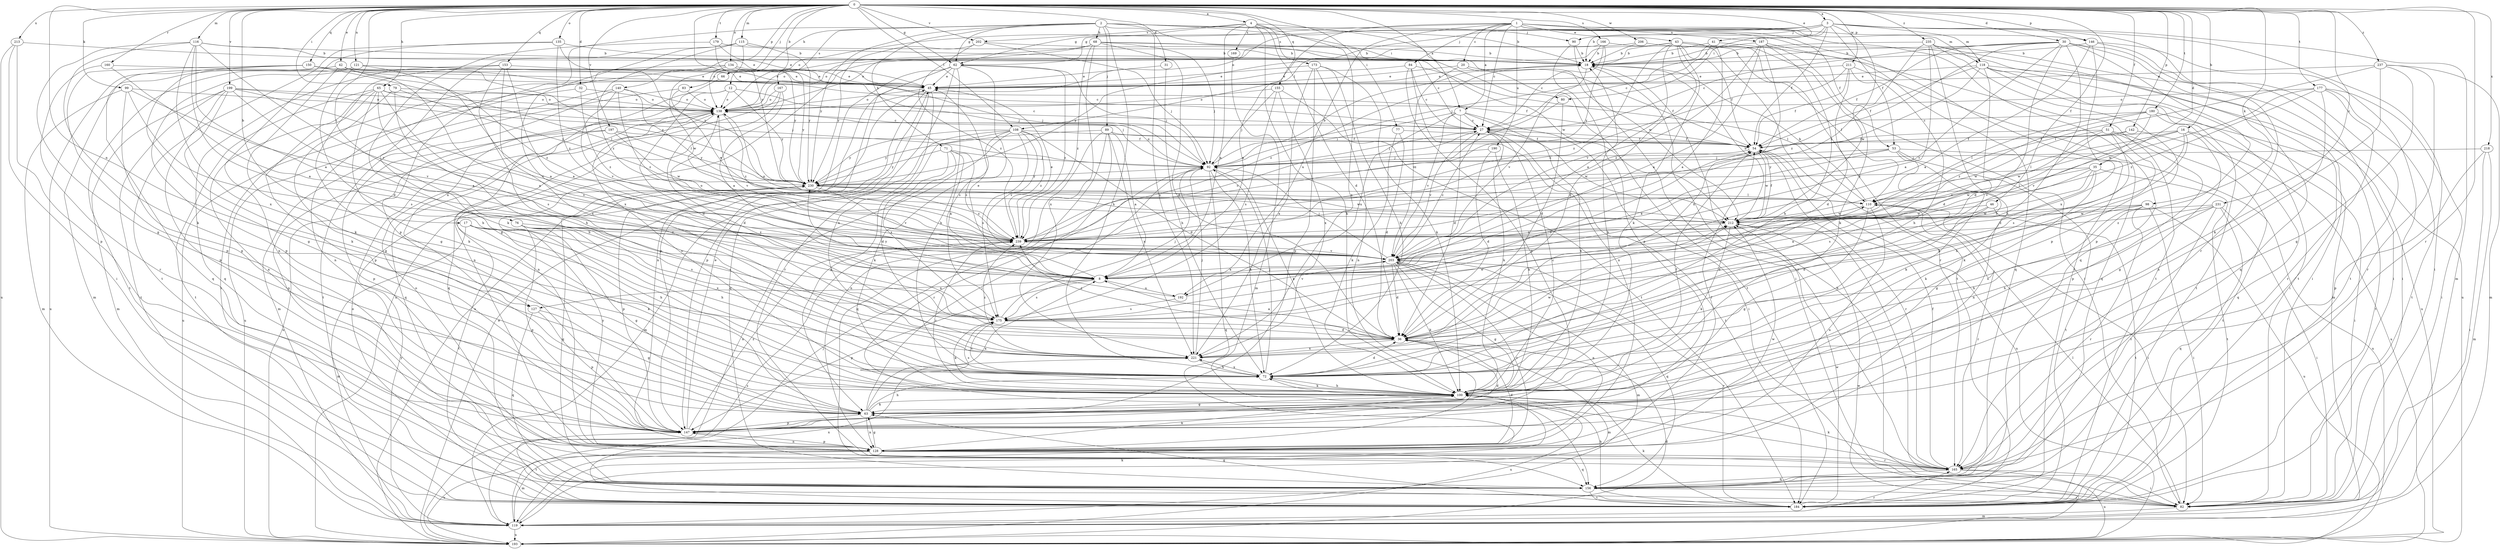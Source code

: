 strict digraph  {
0;
1;
2;
3;
4;
7;
8;
12;
16;
17;
18;
20;
27;
30;
31;
32;
35;
36;
41;
42;
43;
45;
46;
51;
53;
54;
62;
63;
65;
66;
68;
71;
72;
76;
77;
79;
80;
82;
83;
84;
89;
90;
92;
98;
99;
100;
108;
110;
115;
116;
118;
119;
121;
127;
128;
134;
135;
138;
140;
142;
146;
147;
150;
153;
155;
156;
160;
165;
166;
167;
169;
173;
175;
177;
179;
180;
184;
187;
190;
192;
193;
197;
199;
202;
203;
206;
211;
212;
213;
218;
221;
230;
231;
235;
237;
239;
0 -> 3  [label=a];
0 -> 4  [label=a];
0 -> 7  [label=a];
0 -> 12  [label=b];
0 -> 16  [label=b];
0 -> 17  [label=b];
0 -> 30  [label=d];
0 -> 31  [label=d];
0 -> 32  [label=d];
0 -> 35  [label=d];
0 -> 41  [label=e];
0 -> 42  [label=e];
0 -> 46  [label=f];
0 -> 51  [label=f];
0 -> 62  [label=g];
0 -> 65  [label=h];
0 -> 76  [label=i];
0 -> 77  [label=i];
0 -> 79  [label=i];
0 -> 83  [label=j];
0 -> 98  [label=k];
0 -> 99  [label=k];
0 -> 108  [label=l];
0 -> 115  [label=m];
0 -> 116  [label=m];
0 -> 121  [label=n];
0 -> 127  [label=n];
0 -> 134  [label=o];
0 -> 135  [label=o];
0 -> 140  [label=p];
0 -> 142  [label=p];
0 -> 146  [label=p];
0 -> 150  [label=q];
0 -> 153  [label=q];
0 -> 155  [label=q];
0 -> 160  [label=r];
0 -> 165  [label=r];
0 -> 166  [label=s];
0 -> 177  [label=t];
0 -> 179  [label=t];
0 -> 180  [label=t];
0 -> 197  [label=v];
0 -> 199  [label=v];
0 -> 202  [label=v];
0 -> 206  [label=w];
0 -> 211  [label=w];
0 -> 213  [label=x];
0 -> 218  [label=x];
0 -> 230  [label=y];
0 -> 231  [label=z];
0 -> 235  [label=z];
0 -> 237  [label=z];
1 -> 7  [label=a];
1 -> 8  [label=a];
1 -> 20  [label=c];
1 -> 27  [label=c];
1 -> 43  [label=e];
1 -> 53  [label=f];
1 -> 84  [label=j];
1 -> 118  [label=m];
1 -> 138  [label=o];
1 -> 146  [label=p];
1 -> 156  [label=q];
1 -> 184  [label=t];
1 -> 187  [label=u];
1 -> 190  [label=u];
1 -> 192  [label=u];
2 -> 18  [label=b];
2 -> 62  [label=g];
2 -> 66  [label=h];
2 -> 68  [label=h];
2 -> 71  [label=h];
2 -> 72  [label=h];
2 -> 80  [label=i];
2 -> 89  [label=j];
2 -> 90  [label=j];
2 -> 147  [label=p];
2 -> 167  [label=s];
2 -> 212  [label=w];
2 -> 221  [label=x];
2 -> 230  [label=y];
3 -> 18  [label=b];
3 -> 53  [label=f];
3 -> 54  [label=f];
3 -> 62  [label=g];
3 -> 80  [label=i];
3 -> 82  [label=i];
3 -> 90  [label=j];
3 -> 108  [label=l];
3 -> 118  [label=m];
3 -> 119  [label=m];
3 -> 138  [label=o];
3 -> 165  [label=r];
3 -> 239  [label=z];
4 -> 8  [label=a];
4 -> 36  [label=d];
4 -> 62  [label=g];
4 -> 100  [label=k];
4 -> 169  [label=s];
4 -> 173  [label=s];
4 -> 202  [label=v];
4 -> 212  [label=w];
4 -> 221  [label=x];
7 -> 27  [label=c];
7 -> 36  [label=d];
7 -> 82  [label=i];
7 -> 92  [label=j];
7 -> 100  [label=k];
7 -> 192  [label=u];
7 -> 203  [label=v];
8 -> 45  [label=e];
8 -> 127  [label=n];
8 -> 147  [label=p];
8 -> 175  [label=s];
8 -> 192  [label=u];
12 -> 27  [label=c];
12 -> 36  [label=d];
12 -> 127  [label=n];
12 -> 138  [label=o];
12 -> 230  [label=y];
16 -> 54  [label=f];
16 -> 63  [label=g];
16 -> 72  [label=h];
16 -> 82  [label=i];
16 -> 110  [label=l];
16 -> 175  [label=s];
16 -> 212  [label=w];
17 -> 72  [label=h];
17 -> 100  [label=k];
17 -> 119  [label=m];
17 -> 175  [label=s];
17 -> 239  [label=z];
18 -> 45  [label=e];
18 -> 165  [label=r];
18 -> 203  [label=v];
18 -> 239  [label=z];
20 -> 45  [label=e];
20 -> 54  [label=f];
20 -> 184  [label=t];
20 -> 203  [label=v];
27 -> 54  [label=f];
27 -> 92  [label=j];
27 -> 100  [label=k];
27 -> 184  [label=t];
27 -> 203  [label=v];
27 -> 212  [label=w];
30 -> 18  [label=b];
30 -> 27  [label=c];
30 -> 36  [label=d];
30 -> 54  [label=f];
30 -> 72  [label=h];
30 -> 82  [label=i];
30 -> 147  [label=p];
30 -> 156  [label=q];
30 -> 203  [label=v];
30 -> 239  [label=z];
31 -> 45  [label=e];
31 -> 72  [label=h];
32 -> 138  [label=o];
32 -> 193  [label=u];
32 -> 239  [label=z];
35 -> 63  [label=g];
35 -> 100  [label=k];
35 -> 110  [label=l];
35 -> 175  [label=s];
35 -> 184  [label=t];
35 -> 212  [label=w];
35 -> 230  [label=y];
36 -> 8  [label=a];
36 -> 110  [label=l];
36 -> 119  [label=m];
36 -> 221  [label=x];
36 -> 239  [label=z];
41 -> 8  [label=a];
41 -> 18  [label=b];
41 -> 27  [label=c];
41 -> 92  [label=j];
41 -> 184  [label=t];
42 -> 45  [label=e];
42 -> 92  [label=j];
42 -> 100  [label=k];
42 -> 119  [label=m];
42 -> 175  [label=s];
42 -> 193  [label=u];
42 -> 230  [label=y];
42 -> 239  [label=z];
43 -> 8  [label=a];
43 -> 18  [label=b];
43 -> 36  [label=d];
43 -> 54  [label=f];
43 -> 82  [label=i];
43 -> 100  [label=k];
43 -> 165  [label=r];
43 -> 184  [label=t];
43 -> 230  [label=y];
43 -> 239  [label=z];
45 -> 138  [label=o];
45 -> 147  [label=p];
45 -> 156  [label=q];
45 -> 221  [label=x];
46 -> 8  [label=a];
46 -> 36  [label=d];
46 -> 184  [label=t];
46 -> 212  [label=w];
51 -> 54  [label=f];
51 -> 72  [label=h];
51 -> 100  [label=k];
51 -> 147  [label=p];
51 -> 184  [label=t];
51 -> 203  [label=v];
51 -> 212  [label=w];
53 -> 8  [label=a];
53 -> 92  [label=j];
53 -> 100  [label=k];
53 -> 128  [label=n];
53 -> 184  [label=t];
53 -> 193  [label=u];
53 -> 230  [label=y];
54 -> 92  [label=j];
54 -> 165  [label=r];
54 -> 193  [label=u];
54 -> 212  [label=w];
62 -> 45  [label=e];
62 -> 72  [label=h];
62 -> 92  [label=j];
62 -> 128  [label=n];
62 -> 147  [label=p];
62 -> 165  [label=r];
62 -> 175  [label=s];
62 -> 193  [label=u];
62 -> 239  [label=z];
63 -> 8  [label=a];
63 -> 72  [label=h];
63 -> 92  [label=j];
63 -> 100  [label=k];
63 -> 128  [label=n];
63 -> 147  [label=p];
65 -> 8  [label=a];
65 -> 72  [label=h];
65 -> 92  [label=j];
65 -> 100  [label=k];
65 -> 128  [label=n];
65 -> 138  [label=o];
65 -> 147  [label=p];
65 -> 184  [label=t];
66 -> 128  [label=n];
68 -> 18  [label=b];
68 -> 27  [label=c];
68 -> 36  [label=d];
68 -> 92  [label=j];
68 -> 138  [label=o];
68 -> 193  [label=u];
68 -> 221  [label=x];
68 -> 239  [label=z];
71 -> 8  [label=a];
71 -> 36  [label=d];
71 -> 92  [label=j];
71 -> 175  [label=s];
71 -> 230  [label=y];
71 -> 239  [label=z];
72 -> 36  [label=d];
72 -> 92  [label=j];
72 -> 100  [label=k];
72 -> 175  [label=s];
72 -> 212  [label=w];
72 -> 221  [label=x];
76 -> 63  [label=g];
76 -> 72  [label=h];
76 -> 147  [label=p];
76 -> 175  [label=s];
76 -> 221  [label=x];
76 -> 239  [label=z];
77 -> 36  [label=d];
77 -> 54  [label=f];
77 -> 100  [label=k];
79 -> 63  [label=g];
79 -> 138  [label=o];
79 -> 175  [label=s];
79 -> 230  [label=y];
80 -> 36  [label=d];
80 -> 239  [label=z];
82 -> 18  [label=b];
82 -> 110  [label=l];
82 -> 119  [label=m];
83 -> 119  [label=m];
83 -> 138  [label=o];
83 -> 212  [label=w];
84 -> 27  [label=c];
84 -> 45  [label=e];
84 -> 110  [label=l];
84 -> 128  [label=n];
84 -> 147  [label=p];
89 -> 8  [label=a];
89 -> 54  [label=f];
89 -> 128  [label=n];
89 -> 156  [label=q];
89 -> 165  [label=r];
89 -> 221  [label=x];
89 -> 230  [label=y];
90 -> 18  [label=b];
90 -> 82  [label=i];
90 -> 147  [label=p];
92 -> 18  [label=b];
92 -> 72  [label=h];
92 -> 100  [label=k];
92 -> 138  [label=o];
92 -> 156  [label=q];
92 -> 230  [label=y];
98 -> 36  [label=d];
98 -> 72  [label=h];
98 -> 82  [label=i];
98 -> 165  [label=r];
98 -> 193  [label=u];
98 -> 212  [label=w];
98 -> 239  [label=z];
99 -> 63  [label=g];
99 -> 119  [label=m];
99 -> 138  [label=o];
99 -> 175  [label=s];
99 -> 203  [label=v];
100 -> 18  [label=b];
100 -> 27  [label=c];
100 -> 54  [label=f];
100 -> 63  [label=g];
100 -> 72  [label=h];
100 -> 138  [label=o];
100 -> 175  [label=s];
100 -> 193  [label=u];
100 -> 239  [label=z];
108 -> 36  [label=d];
108 -> 54  [label=f];
108 -> 63  [label=g];
108 -> 100  [label=k];
108 -> 119  [label=m];
108 -> 175  [label=s];
108 -> 193  [label=u];
108 -> 203  [label=v];
108 -> 230  [label=y];
108 -> 239  [label=z];
110 -> 18  [label=b];
110 -> 63  [label=g];
110 -> 82  [label=i];
110 -> 128  [label=n];
110 -> 165  [label=r];
110 -> 212  [label=w];
115 -> 18  [label=b];
115 -> 63  [label=g];
115 -> 138  [label=o];
115 -> 221  [label=x];
115 -> 230  [label=y];
115 -> 239  [label=z];
116 -> 8  [label=a];
116 -> 18  [label=b];
116 -> 36  [label=d];
116 -> 45  [label=e];
116 -> 63  [label=g];
116 -> 100  [label=k];
116 -> 203  [label=v];
116 -> 221  [label=x];
118 -> 36  [label=d];
118 -> 45  [label=e];
118 -> 54  [label=f];
118 -> 82  [label=i];
118 -> 119  [label=m];
118 -> 184  [label=t];
118 -> 193  [label=u];
118 -> 239  [label=z];
119 -> 92  [label=j];
119 -> 100  [label=k];
119 -> 165  [label=r];
119 -> 193  [label=u];
119 -> 230  [label=y];
119 -> 239  [label=z];
121 -> 8  [label=a];
121 -> 45  [label=e];
121 -> 54  [label=f];
121 -> 72  [label=h];
121 -> 147  [label=p];
121 -> 184  [label=t];
127 -> 63  [label=g];
127 -> 147  [label=p];
127 -> 156  [label=q];
128 -> 36  [label=d];
128 -> 54  [label=f];
128 -> 63  [label=g];
128 -> 100  [label=k];
128 -> 119  [label=m];
128 -> 147  [label=p];
128 -> 156  [label=q];
128 -> 165  [label=r];
128 -> 193  [label=u];
128 -> 203  [label=v];
128 -> 212  [label=w];
128 -> 230  [label=y];
134 -> 45  [label=e];
134 -> 82  [label=i];
134 -> 92  [label=j];
134 -> 128  [label=n];
134 -> 212  [label=w];
134 -> 230  [label=y];
135 -> 18  [label=b];
135 -> 128  [label=n];
135 -> 184  [label=t];
135 -> 230  [label=y];
135 -> 239  [label=z];
138 -> 27  [label=c];
138 -> 36  [label=d];
138 -> 156  [label=q];
138 -> 193  [label=u];
138 -> 203  [label=v];
138 -> 239  [label=z];
140 -> 110  [label=l];
140 -> 138  [label=o];
140 -> 184  [label=t];
140 -> 193  [label=u];
140 -> 203  [label=v];
140 -> 239  [label=z];
142 -> 54  [label=f];
142 -> 193  [label=u];
142 -> 203  [label=v];
146 -> 8  [label=a];
146 -> 18  [label=b];
146 -> 82  [label=i];
146 -> 184  [label=t];
146 -> 221  [label=x];
147 -> 36  [label=d];
147 -> 45  [label=e];
147 -> 128  [label=n];
147 -> 184  [label=t];
147 -> 239  [label=z];
150 -> 27  [label=c];
150 -> 45  [label=e];
150 -> 63  [label=g];
150 -> 110  [label=l];
150 -> 147  [label=p];
150 -> 156  [label=q];
153 -> 8  [label=a];
153 -> 45  [label=e];
153 -> 63  [label=g];
153 -> 72  [label=h];
153 -> 156  [label=q];
153 -> 221  [label=x];
155 -> 92  [label=j];
155 -> 138  [label=o];
155 -> 175  [label=s];
155 -> 184  [label=t];
155 -> 221  [label=x];
156 -> 82  [label=i];
156 -> 184  [label=t];
160 -> 8  [label=a];
160 -> 45  [label=e];
160 -> 165  [label=r];
165 -> 54  [label=f];
165 -> 82  [label=i];
165 -> 100  [label=k];
165 -> 138  [label=o];
165 -> 156  [label=q];
165 -> 193  [label=u];
166 -> 18  [label=b];
166 -> 27  [label=c];
166 -> 110  [label=l];
166 -> 138  [label=o];
166 -> 230  [label=y];
167 -> 8  [label=a];
167 -> 128  [label=n];
167 -> 138  [label=o];
167 -> 156  [label=q];
169 -> 119  [label=m];
173 -> 45  [label=e];
173 -> 72  [label=h];
173 -> 100  [label=k];
173 -> 128  [label=n];
173 -> 147  [label=p];
173 -> 221  [label=x];
175 -> 36  [label=d];
175 -> 54  [label=f];
175 -> 92  [label=j];
175 -> 100  [label=k];
175 -> 212  [label=w];
177 -> 82  [label=i];
177 -> 128  [label=n];
177 -> 138  [label=o];
177 -> 165  [label=r];
177 -> 184  [label=t];
177 -> 212  [label=w];
177 -> 239  [label=z];
179 -> 18  [label=b];
179 -> 45  [label=e];
179 -> 100  [label=k];
179 -> 230  [label=y];
180 -> 27  [label=c];
180 -> 110  [label=l];
180 -> 156  [label=q];
180 -> 184  [label=t];
180 -> 203  [label=v];
180 -> 239  [label=z];
184 -> 63  [label=g];
184 -> 72  [label=h];
184 -> 100  [label=k];
184 -> 138  [label=o];
184 -> 203  [label=v];
184 -> 212  [label=w];
184 -> 221  [label=x];
187 -> 8  [label=a];
187 -> 18  [label=b];
187 -> 72  [label=h];
187 -> 100  [label=k];
187 -> 156  [label=q];
187 -> 203  [label=v];
187 -> 221  [label=x];
190 -> 36  [label=d];
190 -> 92  [label=j];
190 -> 100  [label=k];
192 -> 175  [label=s];
192 -> 203  [label=v];
192 -> 230  [label=y];
193 -> 36  [label=d];
193 -> 45  [label=e];
193 -> 212  [label=w];
197 -> 54  [label=f];
197 -> 128  [label=n];
197 -> 147  [label=p];
197 -> 212  [label=w];
197 -> 230  [label=y];
199 -> 8  [label=a];
199 -> 92  [label=j];
199 -> 100  [label=k];
199 -> 119  [label=m];
199 -> 138  [label=o];
199 -> 147  [label=p];
199 -> 184  [label=t];
199 -> 203  [label=v];
202 -> 18  [label=b];
202 -> 92  [label=j];
202 -> 230  [label=y];
202 -> 239  [label=z];
203 -> 8  [label=a];
203 -> 27  [label=c];
203 -> 36  [label=d];
203 -> 63  [label=g];
203 -> 92  [label=j];
203 -> 100  [label=k];
203 -> 119  [label=m];
203 -> 128  [label=n];
203 -> 138  [label=o];
203 -> 156  [label=q];
206 -> 18  [label=b];
206 -> 82  [label=i];
206 -> 138  [label=o];
211 -> 36  [label=d];
211 -> 45  [label=e];
211 -> 54  [label=f];
211 -> 72  [label=h];
211 -> 156  [label=q];
211 -> 239  [label=z];
212 -> 18  [label=b];
212 -> 54  [label=f];
212 -> 82  [label=i];
212 -> 100  [label=k];
212 -> 239  [label=z];
213 -> 18  [label=b];
213 -> 82  [label=i];
213 -> 147  [label=p];
213 -> 193  [label=u];
218 -> 82  [label=i];
218 -> 92  [label=j];
218 -> 119  [label=m];
218 -> 147  [label=p];
221 -> 72  [label=h];
221 -> 92  [label=j];
221 -> 239  [label=z];
230 -> 110  [label=l];
230 -> 147  [label=p];
230 -> 156  [label=q];
230 -> 184  [label=t];
230 -> 203  [label=v];
230 -> 212  [label=w];
230 -> 239  [label=z];
231 -> 72  [label=h];
231 -> 82  [label=i];
231 -> 156  [label=q];
231 -> 165  [label=r];
231 -> 212  [label=w];
231 -> 221  [label=x];
231 -> 239  [label=z];
235 -> 8  [label=a];
235 -> 18  [label=b];
235 -> 72  [label=h];
235 -> 147  [label=p];
235 -> 184  [label=t];
235 -> 193  [label=u];
235 -> 212  [label=w];
237 -> 45  [label=e];
237 -> 63  [label=g];
237 -> 100  [label=k];
237 -> 110  [label=l];
237 -> 119  [label=m];
237 -> 165  [label=r];
239 -> 27  [label=c];
239 -> 45  [label=e];
239 -> 138  [label=o];
239 -> 203  [label=v];
}
